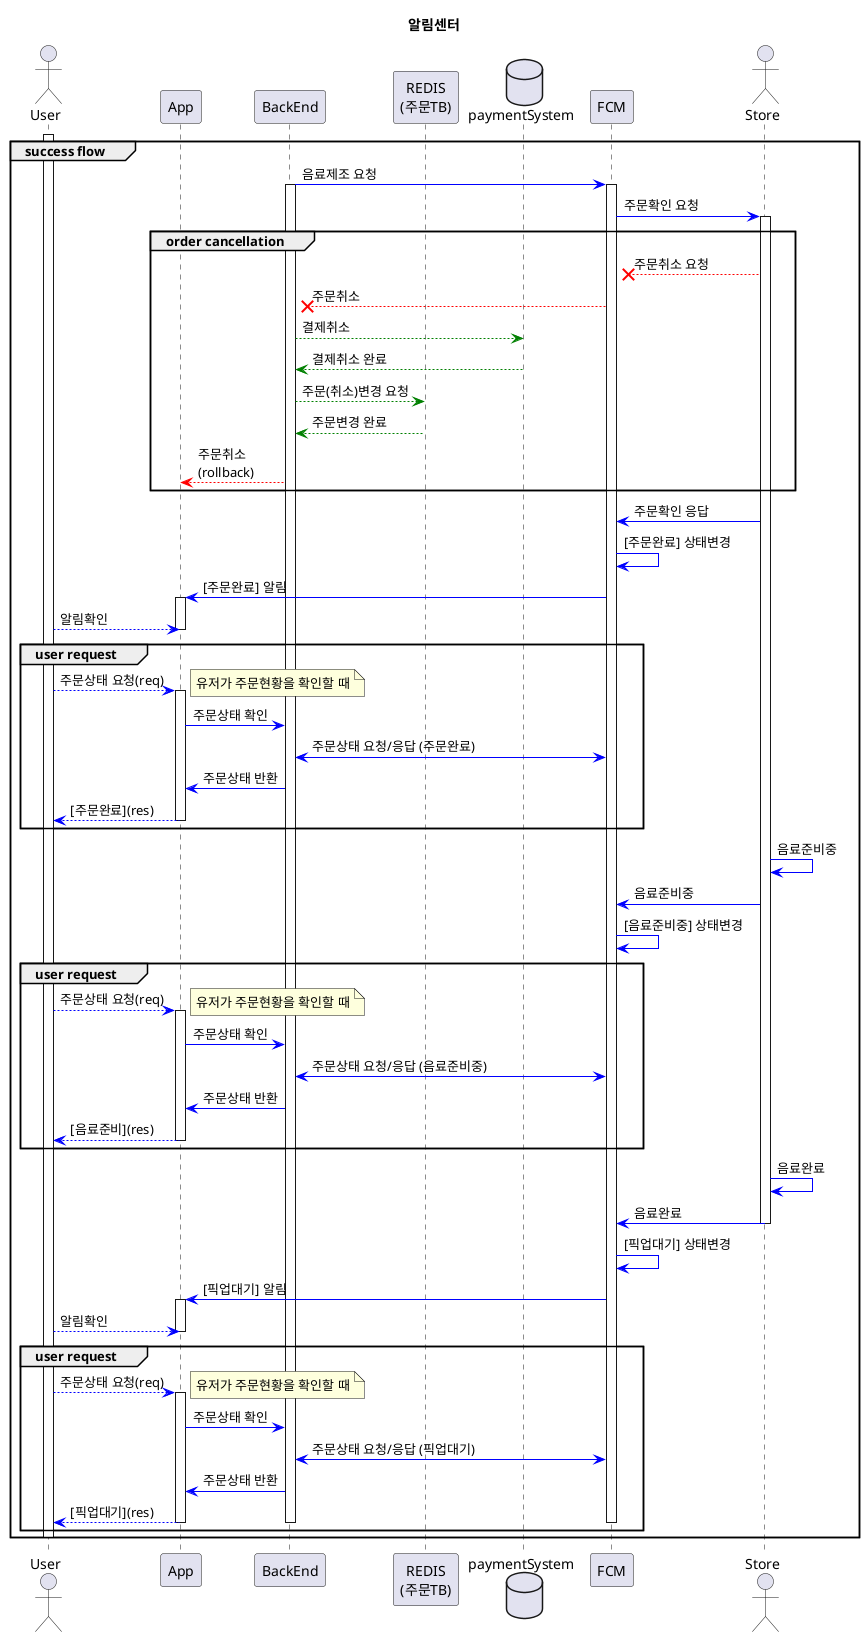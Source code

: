 @startuml
title 알림센터


actor "User" as user
participant "App" as app
participant "BackEnd" as backend
participant "REDIS\n(주문TB)" as redis
database "paymentSystem" as paySystem
participant "FCM" as fcm
actor "Store" as store

activate user

group success flow

backend -[#blue]> fcm : 음료제조 요청
activate backend

activate fcm
fcm -[#blue]> store : 주문확인 요청
activate store
    group order cancellation
        store --[#red]x fcm : 주문취소 요청
        fcm --[#red]x backend : 주문취소
        backend --[#green]> paySystem : 결제취소
        paySystem --[#green]> backend : 결제취소 완료
        backend --[#green]> redis : 주문(취소)변경 요청
        redis --[#green]> backend : 주문변경 완료
        backend --[#red]> app : 주문취소\n(rollback)
    end
store -[#blue]> fcm : 주문확인 응답
fcm -[#blue]> fcm : [주문완료] 상태변경

fcm -[#blue]> app : [주문완료] 알림
activate app
user --[#blue]> app : 알림확인
deactivate app

    group user request
        user --[#blue]> app : 주문상태 요청(req)
        activate app
        note right : 유저가 주문현황을 확인할 때
        app -[#blue]> backend : 주문상태 확인
        backend <-[#blue]> fcm : 주문상태 요청/응답 (주문완료)
        backend -[#blue]> app : 주문상태 반환
        app --[#blue]> user : [주문완료](res)
        deactivate app
    end
store -[#blue]> store : 음료준비중
store -[#blue]> fcm : 음료준비중
fcm -[#blue]> fcm : [음료준비중] 상태변경
    group user request
        user --[#blue]> app : 주문상태 요청(req)
        activate app
        note right : 유저가 주문현황을 확인할 때
        app -[#blue]> backend : 주문상태 확인
        backend <-[#blue]> fcm : 주문상태 요청/응답 (음료준비중)
        backend -[#blue]> app : 주문상태 반환
        app --[#blue]> user : [음료준비](res)
        deactivate app
    end

store -[#blue]> store : 음료완료
store -[#blue]> fcm : 음료완료
deactivate store
fcm -[#blue]> fcm : [픽업대기] 상태변경
fcm -[#blue]> app : [픽업대기] 알림
activate app
user --[#blue]> app : 알림확인
deactivate app

    group user request
        user --[#blue]> app : 주문상태 요청(req)
        activate app
        note right : 유저가 주문현황을 확인할 때
        app -[#blue]> backend : 주문상태 확인
        backend <-[#blue]> fcm : 주문상태 요청/응답 (픽업대기)
        backend -[#blue]> app : 주문상태 반환
        app --[#blue]> user : [픽업대기](res)
        deactivate app
        deactivate fcm
        deactivate backend
    end

deactivate user
end

@enduml